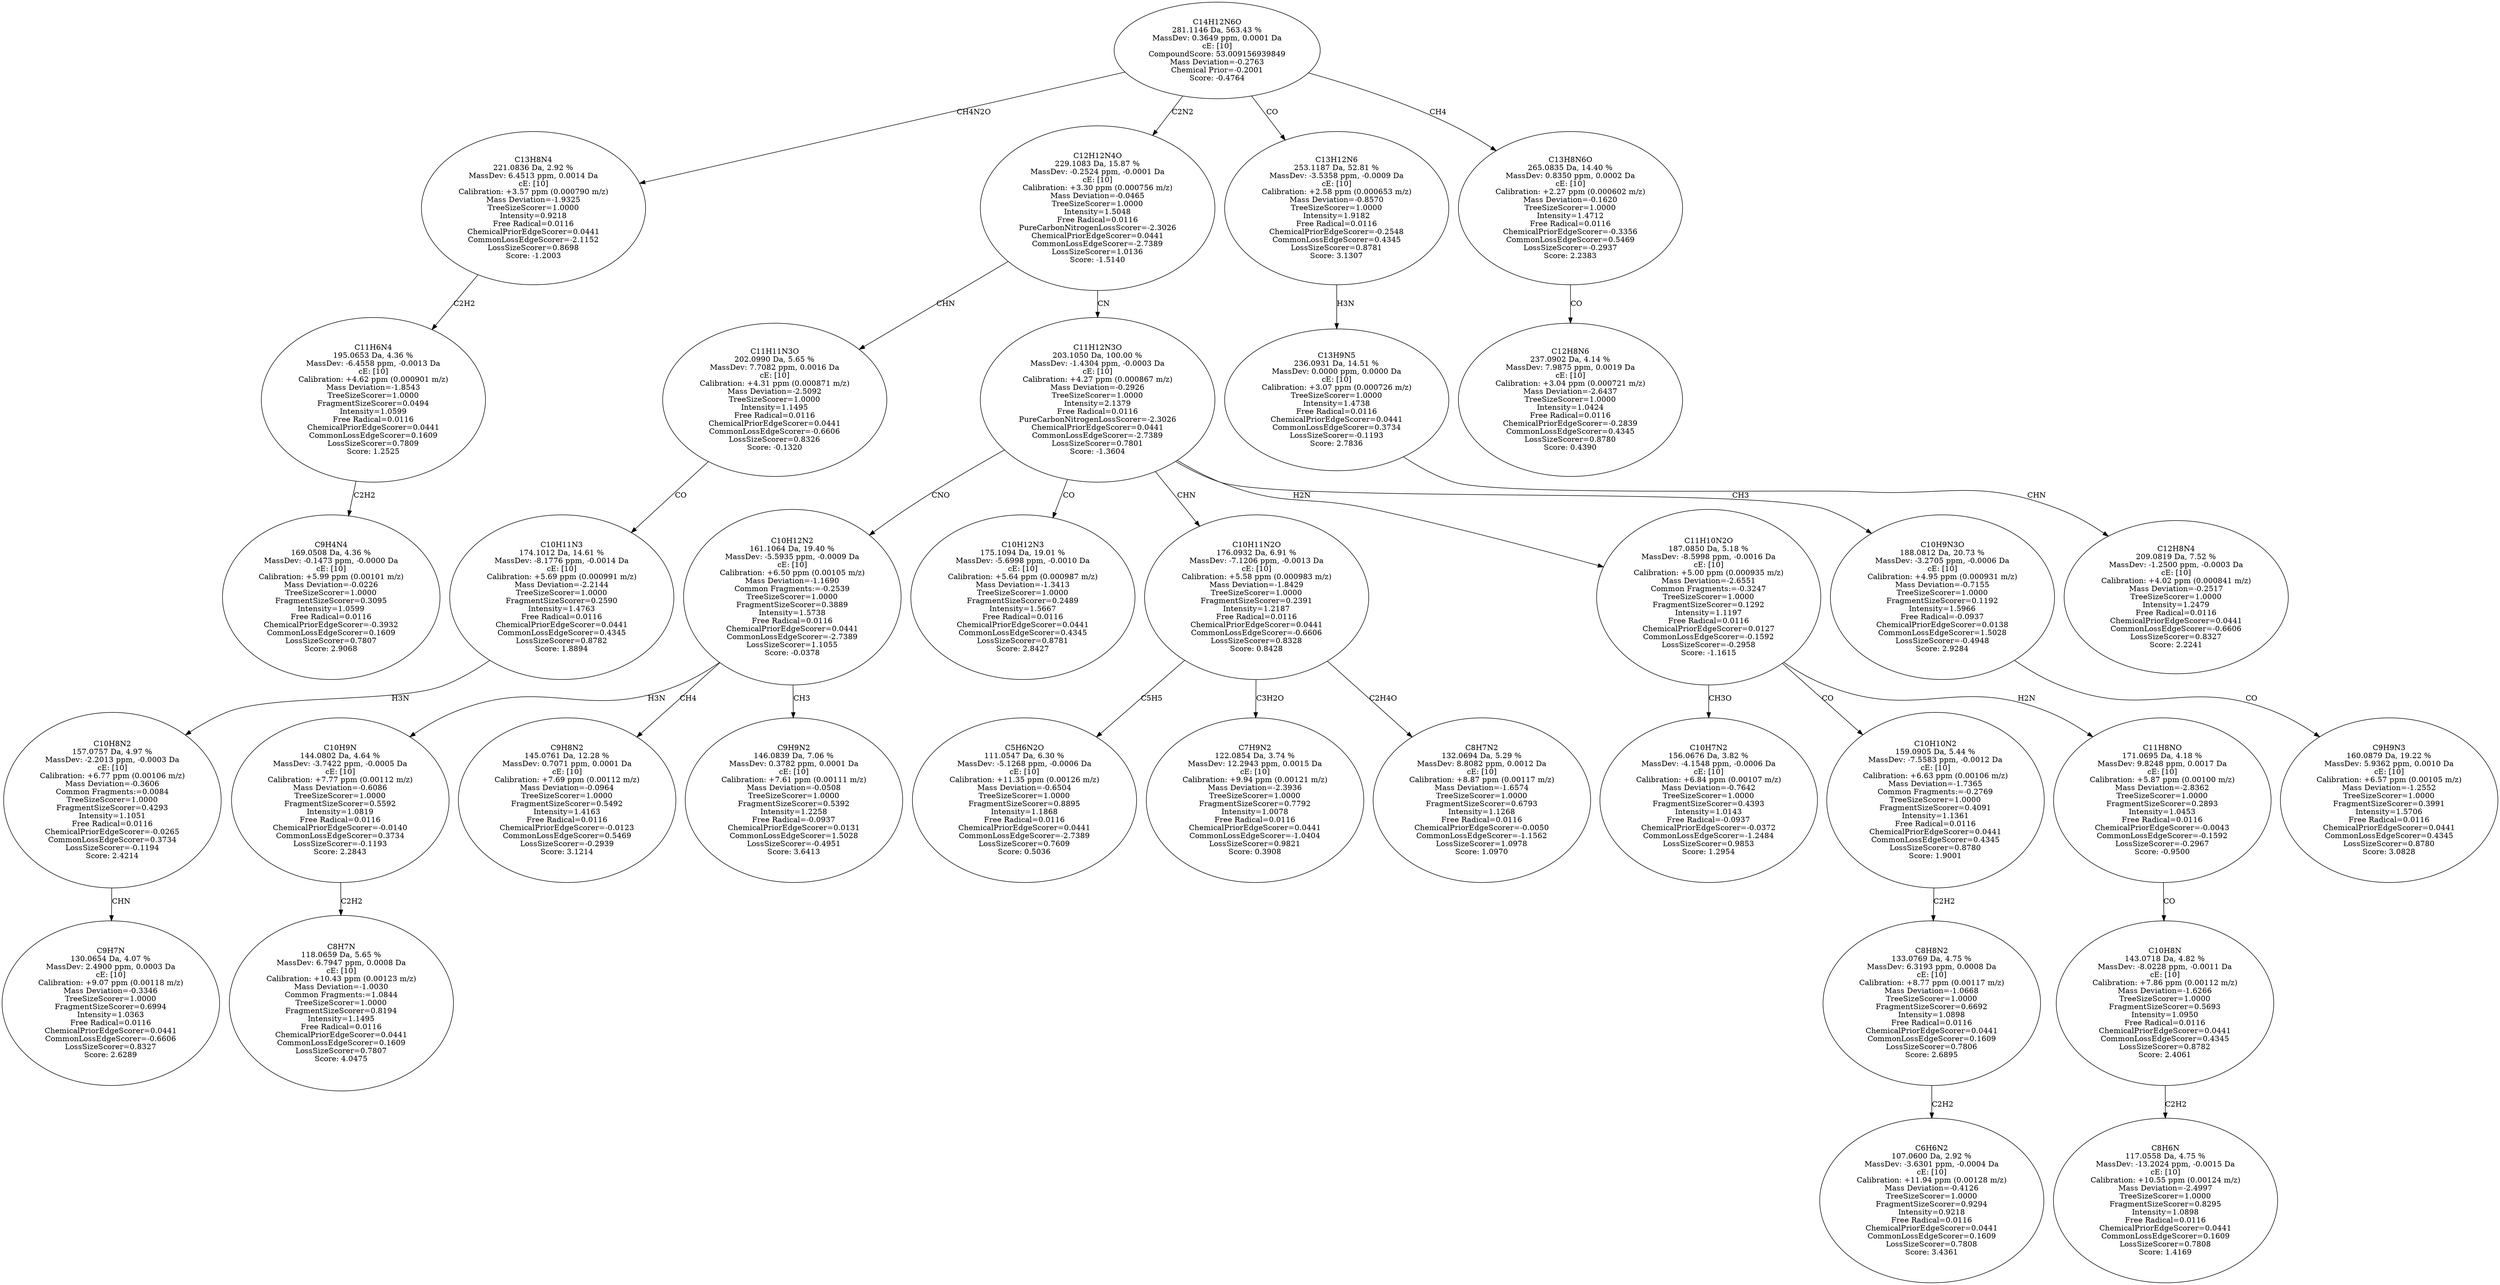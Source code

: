 strict digraph {
v1 [label="C9H4N4\n169.0508 Da, 4.36 %\nMassDev: -0.1473 ppm, -0.0000 Da\ncE: [10]\nCalibration: +5.99 ppm (0.00101 m/z)\nMass Deviation=-0.0226\nTreeSizeScorer=1.0000\nFragmentSizeScorer=0.3095\nIntensity=1.0599\nFree Radical=0.0116\nChemicalPriorEdgeScorer=-0.3932\nCommonLossEdgeScorer=0.1609\nLossSizeScorer=0.7807\nScore: 2.9068"];
v2 [label="C11H6N4\n195.0653 Da, 4.36 %\nMassDev: -6.4558 ppm, -0.0013 Da\ncE: [10]\nCalibration: +4.62 ppm (0.000901 m/z)\nMass Deviation=-1.8543\nTreeSizeScorer=1.0000\nFragmentSizeScorer=0.0494\nIntensity=1.0599\nFree Radical=0.0116\nChemicalPriorEdgeScorer=0.0441\nCommonLossEdgeScorer=0.1609\nLossSizeScorer=0.7809\nScore: 1.2525"];
v3 [label="C13H8N4\n221.0836 Da, 2.92 %\nMassDev: 6.4513 ppm, 0.0014 Da\ncE: [10]\nCalibration: +3.57 ppm (0.000790 m/z)\nMass Deviation=-1.9325\nTreeSizeScorer=1.0000\nIntensity=0.9218\nFree Radical=0.0116\nChemicalPriorEdgeScorer=0.0441\nCommonLossEdgeScorer=-2.1152\nLossSizeScorer=0.8698\nScore: -1.2003"];
v4 [label="C9H7N\n130.0654 Da, 4.07 %\nMassDev: 2.4900 ppm, 0.0003 Da\ncE: [10]\nCalibration: +9.07 ppm (0.00118 m/z)\nMass Deviation=-0.3346\nTreeSizeScorer=1.0000\nFragmentSizeScorer=0.6994\nIntensity=1.0363\nFree Radical=0.0116\nChemicalPriorEdgeScorer=0.0441\nCommonLossEdgeScorer=-0.6606\nLossSizeScorer=0.8327\nScore: 2.6289"];
v5 [label="C10H8N2\n157.0757 Da, 4.97 %\nMassDev: -2.2013 ppm, -0.0003 Da\ncE: [10]\nCalibration: +6.77 ppm (0.00106 m/z)\nMass Deviation=-0.3606\nCommon Fragments:=0.0084\nTreeSizeScorer=1.0000\nFragmentSizeScorer=0.4293\nIntensity=1.1051\nFree Radical=0.0116\nChemicalPriorEdgeScorer=-0.0265\nCommonLossEdgeScorer=0.3734\nLossSizeScorer=-0.1194\nScore: 2.4214"];
v6 [label="C10H11N3\n174.1012 Da, 14.61 %\nMassDev: -8.1776 ppm, -0.0014 Da\ncE: [10]\nCalibration: +5.69 ppm (0.000991 m/z)\nMass Deviation=-2.2144\nTreeSizeScorer=1.0000\nFragmentSizeScorer=0.2590\nIntensity=1.4763\nFree Radical=0.0116\nChemicalPriorEdgeScorer=0.0441\nCommonLossEdgeScorer=0.4345\nLossSizeScorer=0.8782\nScore: 1.8894"];
v7 [label="C11H11N3O\n202.0990 Da, 5.65 %\nMassDev: 7.7082 ppm, 0.0016 Da\ncE: [10]\nCalibration: +4.31 ppm (0.000871 m/z)\nMass Deviation=-2.5092\nTreeSizeScorer=1.0000\nIntensity=1.1495\nFree Radical=0.0116\nChemicalPriorEdgeScorer=0.0441\nCommonLossEdgeScorer=-0.6606\nLossSizeScorer=0.8326\nScore: -0.1320"];
v8 [label="C8H7N\n118.0659 Da, 5.65 %\nMassDev: 6.7947 ppm, 0.0008 Da\ncE: [10]\nCalibration: +10.43 ppm (0.00123 m/z)\nMass Deviation=-1.0030\nCommon Fragments:=1.0844\nTreeSizeScorer=1.0000\nFragmentSizeScorer=0.8194\nIntensity=1.1495\nFree Radical=0.0116\nChemicalPriorEdgeScorer=0.0441\nCommonLossEdgeScorer=0.1609\nLossSizeScorer=0.7807\nScore: 4.0475"];
v9 [label="C10H9N\n144.0802 Da, 4.64 %\nMassDev: -3.7422 ppm, -0.0005 Da\ncE: [10]\nCalibration: +7.77 ppm (0.00112 m/z)\nMass Deviation=-0.6086\nTreeSizeScorer=1.0000\nFragmentSizeScorer=0.5592\nIntensity=1.0819\nFree Radical=0.0116\nChemicalPriorEdgeScorer=-0.0140\nCommonLossEdgeScorer=0.3734\nLossSizeScorer=-0.1193\nScore: 2.2843"];
v10 [label="C9H8N2\n145.0761 Da, 12.28 %\nMassDev: 0.7071 ppm, 0.0001 Da\ncE: [10]\nCalibration: +7.69 ppm (0.00112 m/z)\nMass Deviation=-0.0964\nTreeSizeScorer=1.0000\nFragmentSizeScorer=0.5492\nIntensity=1.4163\nFree Radical=0.0116\nChemicalPriorEdgeScorer=-0.0123\nCommonLossEdgeScorer=0.5469\nLossSizeScorer=-0.2939\nScore: 3.1214"];
v11 [label="C9H9N2\n146.0839 Da, 7.06 %\nMassDev: 0.3782 ppm, 0.0001 Da\ncE: [10]\nCalibration: +7.61 ppm (0.00111 m/z)\nMass Deviation=-0.0508\nTreeSizeScorer=1.0000\nFragmentSizeScorer=0.5392\nIntensity=1.2258\nFree Radical=-0.0937\nChemicalPriorEdgeScorer=0.0131\nCommonLossEdgeScorer=1.5028\nLossSizeScorer=-0.4951\nScore: 3.6413"];
v12 [label="C10H12N2\n161.1064 Da, 19.40 %\nMassDev: -5.5935 ppm, -0.0009 Da\ncE: [10]\nCalibration: +6.50 ppm (0.00105 m/z)\nMass Deviation=-1.1690\nCommon Fragments:=-0.2539\nTreeSizeScorer=1.0000\nFragmentSizeScorer=0.3889\nIntensity=1.5738\nFree Radical=0.0116\nChemicalPriorEdgeScorer=0.0441\nCommonLossEdgeScorer=-2.7389\nLossSizeScorer=1.1055\nScore: -0.0378"];
v13 [label="C10H12N3\n175.1094 Da, 19.01 %\nMassDev: -5.6998 ppm, -0.0010 Da\ncE: [10]\nCalibration: +5.64 ppm (0.000987 m/z)\nMass Deviation=-1.3413\nTreeSizeScorer=1.0000\nFragmentSizeScorer=0.2489\nIntensity=1.5667\nFree Radical=0.0116\nChemicalPriorEdgeScorer=0.0441\nCommonLossEdgeScorer=0.4345\nLossSizeScorer=0.8781\nScore: 2.8427"];
v14 [label="C5H6N2O\n111.0547 Da, 6.30 %\nMassDev: -5.1268 ppm, -0.0006 Da\ncE: [10]\nCalibration: +11.35 ppm (0.00126 m/z)\nMass Deviation=-0.6504\nTreeSizeScorer=1.0000\nFragmentSizeScorer=0.8895\nIntensity=1.1868\nFree Radical=0.0116\nChemicalPriorEdgeScorer=0.0441\nCommonLossEdgeScorer=-2.7389\nLossSizeScorer=0.7609\nScore: 0.5036"];
v15 [label="C7H9N2\n122.0854 Da, 3.74 %\nMassDev: 12.2943 ppm, 0.0015 Da\ncE: [10]\nCalibration: +9.94 ppm (0.00121 m/z)\nMass Deviation=-2.3936\nTreeSizeScorer=1.0000\nFragmentSizeScorer=0.7792\nIntensity=1.0078\nFree Radical=0.0116\nChemicalPriorEdgeScorer=0.0441\nCommonLossEdgeScorer=-1.0404\nLossSizeScorer=0.9821\nScore: 0.3908"];
v16 [label="C8H7N2\n132.0694 Da, 5.29 %\nMassDev: 8.8082 ppm, 0.0012 Da\ncE: [10]\nCalibration: +8.87 ppm (0.00117 m/z)\nMass Deviation=-1.6574\nTreeSizeScorer=1.0000\nFragmentSizeScorer=0.6793\nIntensity=1.1268\nFree Radical=0.0116\nChemicalPriorEdgeScorer=-0.0050\nCommonLossEdgeScorer=-1.1562\nLossSizeScorer=1.0978\nScore: 1.0970"];
v17 [label="C10H11N2O\n176.0932 Da, 6.91 %\nMassDev: -7.1206 ppm, -0.0013 Da\ncE: [10]\nCalibration: +5.58 ppm (0.000983 m/z)\nMass Deviation=-1.8429\nTreeSizeScorer=1.0000\nFragmentSizeScorer=0.2391\nIntensity=1.2187\nFree Radical=0.0116\nChemicalPriorEdgeScorer=0.0441\nCommonLossEdgeScorer=-0.6606\nLossSizeScorer=0.8328\nScore: 0.8428"];
v18 [label="C10H7N2\n156.0676 Da, 3.82 %\nMassDev: -4.1548 ppm, -0.0006 Da\ncE: [10]\nCalibration: +6.84 ppm (0.00107 m/z)\nMass Deviation=-0.7642\nTreeSizeScorer=1.0000\nFragmentSizeScorer=0.4393\nIntensity=1.0143\nFree Radical=-0.0937\nChemicalPriorEdgeScorer=-0.0372\nCommonLossEdgeScorer=-1.2484\nLossSizeScorer=0.9853\nScore: 1.2954"];
v19 [label="C6H6N2\n107.0600 Da, 2.92 %\nMassDev: -3.6301 ppm, -0.0004 Da\ncE: [10]\nCalibration: +11.94 ppm (0.00128 m/z)\nMass Deviation=-0.4126\nTreeSizeScorer=1.0000\nFragmentSizeScorer=0.9294\nIntensity=0.9218\nFree Radical=0.0116\nChemicalPriorEdgeScorer=0.0441\nCommonLossEdgeScorer=0.1609\nLossSizeScorer=0.7808\nScore: 3.4361"];
v20 [label="C8H8N2\n133.0769 Da, 4.75 %\nMassDev: 6.3193 ppm, 0.0008 Da\ncE: [10]\nCalibration: +8.77 ppm (0.00117 m/z)\nMass Deviation=-1.0668\nTreeSizeScorer=1.0000\nFragmentSizeScorer=0.6692\nIntensity=1.0898\nFree Radical=0.0116\nChemicalPriorEdgeScorer=0.0441\nCommonLossEdgeScorer=0.1609\nLossSizeScorer=0.7806\nScore: 2.6895"];
v21 [label="C10H10N2\n159.0905 Da, 5.44 %\nMassDev: -7.5583 ppm, -0.0012 Da\ncE: [10]\nCalibration: +6.63 ppm (0.00106 m/z)\nMass Deviation=-1.7365\nCommon Fragments:=-0.2769\nTreeSizeScorer=1.0000\nFragmentSizeScorer=0.4091\nIntensity=1.1361\nFree Radical=0.0116\nChemicalPriorEdgeScorer=0.0441\nCommonLossEdgeScorer=0.4345\nLossSizeScorer=0.8780\nScore: 1.9001"];
v22 [label="C8H6N\n117.0558 Da, 4.75 %\nMassDev: -13.2024 ppm, -0.0015 Da\ncE: [10]\nCalibration: +10.55 ppm (0.00124 m/z)\nMass Deviation=-2.4997\nTreeSizeScorer=1.0000\nFragmentSizeScorer=0.8295\nIntensity=1.0898\nFree Radical=0.0116\nChemicalPriorEdgeScorer=0.0441\nCommonLossEdgeScorer=0.1609\nLossSizeScorer=0.7808\nScore: 1.4169"];
v23 [label="C10H8N\n143.0718 Da, 4.82 %\nMassDev: -8.0228 ppm, -0.0011 Da\ncE: [10]\nCalibration: +7.86 ppm (0.00112 m/z)\nMass Deviation=-1.6266\nTreeSizeScorer=1.0000\nFragmentSizeScorer=0.5693\nIntensity=1.0950\nFree Radical=0.0116\nChemicalPriorEdgeScorer=0.0441\nCommonLossEdgeScorer=0.4345\nLossSizeScorer=0.8782\nScore: 2.4061"];
v24 [label="C11H8NO\n171.0695 Da, 4.18 %\nMassDev: 9.8248 ppm, 0.0017 Da\ncE: [10]\nCalibration: +5.87 ppm (0.00100 m/z)\nMass Deviation=-2.8362\nTreeSizeScorer=1.0000\nFragmentSizeScorer=0.2893\nIntensity=1.0453\nFree Radical=0.0116\nChemicalPriorEdgeScorer=-0.0043\nCommonLossEdgeScorer=-0.1592\nLossSizeScorer=-0.2967\nScore: -0.9500"];
v25 [label="C11H10N2O\n187.0850 Da, 5.18 %\nMassDev: -8.5998 ppm, -0.0016 Da\ncE: [10]\nCalibration: +5.00 ppm (0.000935 m/z)\nMass Deviation=-2.6551\nCommon Fragments:=-0.3247\nTreeSizeScorer=1.0000\nFragmentSizeScorer=0.1292\nIntensity=1.1197\nFree Radical=0.0116\nChemicalPriorEdgeScorer=0.0127\nCommonLossEdgeScorer=-0.1592\nLossSizeScorer=-0.2958\nScore: -1.1615"];
v26 [label="C9H9N3\n160.0879 Da, 19.22 %\nMassDev: 5.9362 ppm, 0.0010 Da\ncE: [10]\nCalibration: +6.57 ppm (0.00105 m/z)\nMass Deviation=-1.2552\nTreeSizeScorer=1.0000\nFragmentSizeScorer=0.3991\nIntensity=1.5706\nFree Radical=0.0116\nChemicalPriorEdgeScorer=0.0441\nCommonLossEdgeScorer=0.4345\nLossSizeScorer=0.8780\nScore: 3.0828"];
v27 [label="C10H9N3O\n188.0812 Da, 20.73 %\nMassDev: -3.2705 ppm, -0.0006 Da\ncE: [10]\nCalibration: +4.95 ppm (0.000931 m/z)\nMass Deviation=-0.7155\nTreeSizeScorer=1.0000\nFragmentSizeScorer=0.1192\nIntensity=1.5966\nFree Radical=-0.0937\nChemicalPriorEdgeScorer=0.0138\nCommonLossEdgeScorer=1.5028\nLossSizeScorer=-0.4948\nScore: 2.9284"];
v28 [label="C11H12N3O\n203.1050 Da, 100.00 %\nMassDev: -1.4304 ppm, -0.0003 Da\ncE: [10]\nCalibration: +4.27 ppm (0.000867 m/z)\nMass Deviation=-0.2926\nTreeSizeScorer=1.0000\nIntensity=2.1379\nFree Radical=0.0116\nPureCarbonNitrogenLossScorer=-2.3026\nChemicalPriorEdgeScorer=0.0441\nCommonLossEdgeScorer=-2.7389\nLossSizeScorer=0.7801\nScore: -1.3604"];
v29 [label="C12H12N4O\n229.1083 Da, 15.87 %\nMassDev: -0.2524 ppm, -0.0001 Da\ncE: [10]\nCalibration: +3.30 ppm (0.000756 m/z)\nMass Deviation=-0.0465\nTreeSizeScorer=1.0000\nIntensity=1.5048\nFree Radical=0.0116\nPureCarbonNitrogenLossScorer=-2.3026\nChemicalPriorEdgeScorer=0.0441\nCommonLossEdgeScorer=-2.7389\nLossSizeScorer=1.0136\nScore: -1.5140"];
v30 [label="C12H8N4\n209.0819 Da, 7.52 %\nMassDev: -1.2500 ppm, -0.0003 Da\ncE: [10]\nCalibration: +4.02 ppm (0.000841 m/z)\nMass Deviation=-0.2517\nTreeSizeScorer=1.0000\nIntensity=1.2479\nFree Radical=0.0116\nChemicalPriorEdgeScorer=0.0441\nCommonLossEdgeScorer=-0.6606\nLossSizeScorer=0.8327\nScore: 2.2241"];
v31 [label="C13H9N5\n236.0931 Da, 14.51 %\nMassDev: 0.0000 ppm, 0.0000 Da\ncE: [10]\nCalibration: +3.07 ppm (0.000726 m/z)\nTreeSizeScorer=1.0000\nIntensity=1.4738\nFree Radical=0.0116\nChemicalPriorEdgeScorer=0.0441\nCommonLossEdgeScorer=0.3734\nLossSizeScorer=-0.1193\nScore: 2.7836"];
v32 [label="C13H12N6\n253.1187 Da, 52.81 %\nMassDev: -3.5358 ppm, -0.0009 Da\ncE: [10]\nCalibration: +2.58 ppm (0.000653 m/z)\nMass Deviation=-0.8570\nTreeSizeScorer=1.0000\nIntensity=1.9182\nFree Radical=0.0116\nChemicalPriorEdgeScorer=-0.2548\nCommonLossEdgeScorer=0.4345\nLossSizeScorer=0.8781\nScore: 3.1307"];
v33 [label="C12H8N6\n237.0902 Da, 4.14 %\nMassDev: 7.9875 ppm, 0.0019 Da\ncE: [10]\nCalibration: +3.04 ppm (0.000721 m/z)\nMass Deviation=-2.6437\nTreeSizeScorer=1.0000\nIntensity=1.0424\nFree Radical=0.0116\nChemicalPriorEdgeScorer=-0.2839\nCommonLossEdgeScorer=0.4345\nLossSizeScorer=0.8780\nScore: 0.4390"];
v34 [label="C13H8N6O\n265.0835 Da, 14.40 %\nMassDev: 0.8350 ppm, 0.0002 Da\ncE: [10]\nCalibration: +2.27 ppm (0.000602 m/z)\nMass Deviation=-0.1620\nTreeSizeScorer=1.0000\nIntensity=1.4712\nFree Radical=0.0116\nChemicalPriorEdgeScorer=-0.3356\nCommonLossEdgeScorer=0.5469\nLossSizeScorer=-0.2937\nScore: 2.2383"];
v35 [label="C14H12N6O\n281.1146 Da, 563.43 %\nMassDev: 0.3649 ppm, 0.0001 Da\ncE: [10]\nCompoundScore: 53.009156939849\nMass Deviation=-0.2763\nChemical Prior=-0.2001\nScore: -0.4764"];
v2 -> v1 [label="C2H2"];
v3 -> v2 [label="C2H2"];
v35 -> v3 [label="CH4N2O"];
v5 -> v4 [label="CHN"];
v6 -> v5 [label="H3N"];
v7 -> v6 [label="CO"];
v29 -> v7 [label="CHN"];
v9 -> v8 [label="C2H2"];
v12 -> v9 [label="H3N"];
v12 -> v10 [label="CH4"];
v12 -> v11 [label="CH3"];
v28 -> v12 [label="CNO"];
v28 -> v13 [label="CO"];
v17 -> v14 [label="C5H5"];
v17 -> v15 [label="C3H2O"];
v17 -> v16 [label="C2H4O"];
v28 -> v17 [label="CHN"];
v25 -> v18 [label="CH3O"];
v20 -> v19 [label="C2H2"];
v21 -> v20 [label="C2H2"];
v25 -> v21 [label="CO"];
v23 -> v22 [label="C2H2"];
v24 -> v23 [label="CO"];
v25 -> v24 [label="H2N"];
v28 -> v25 [label="H2N"];
v27 -> v26 [label="CO"];
v28 -> v27 [label="CH3"];
v29 -> v28 [label="CN"];
v35 -> v29 [label="C2N2"];
v31 -> v30 [label="CHN"];
v32 -> v31 [label="H3N"];
v35 -> v32 [label="CO"];
v34 -> v33 [label="CO"];
v35 -> v34 [label="CH4"];
}
